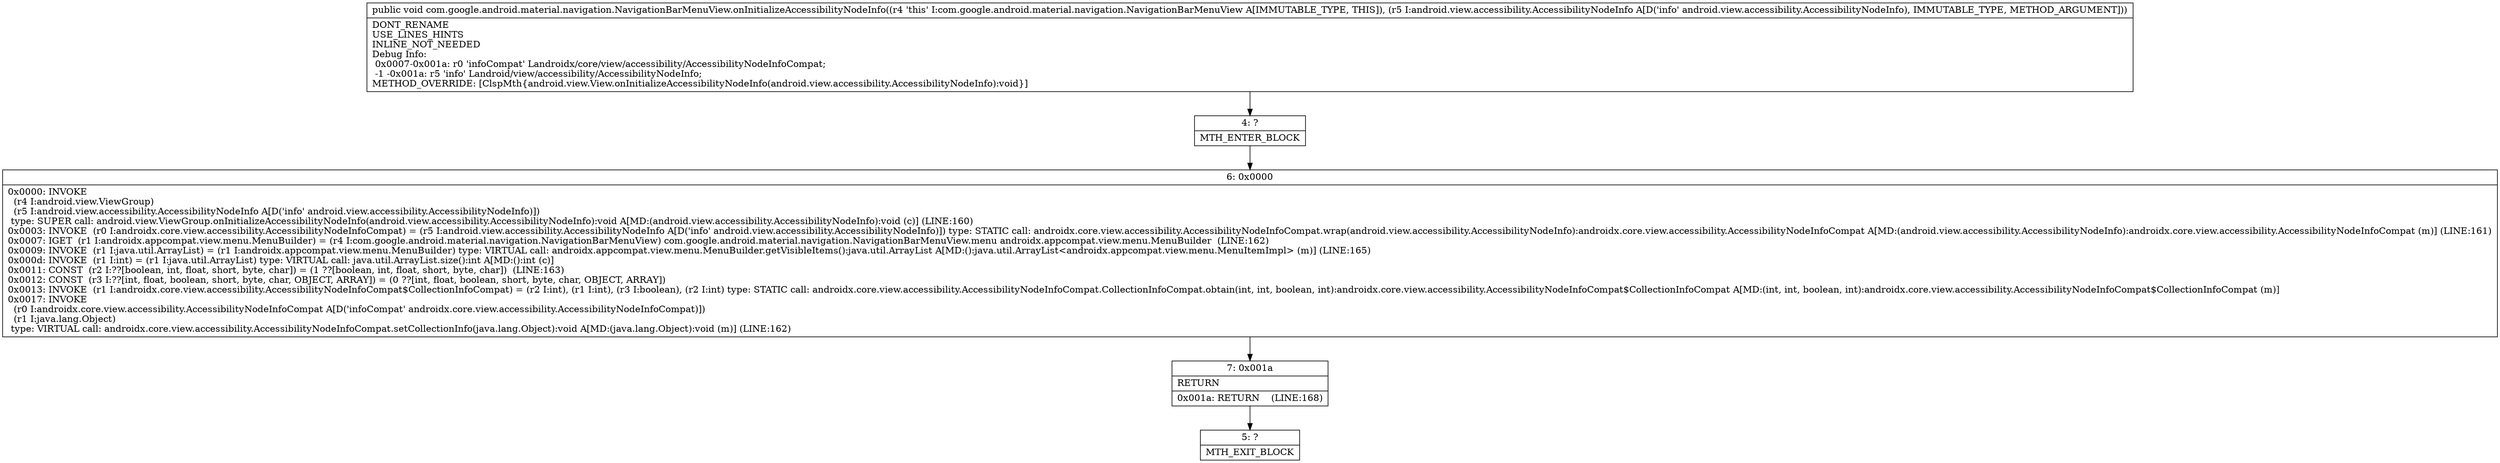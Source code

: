 digraph "CFG forcom.google.android.material.navigation.NavigationBarMenuView.onInitializeAccessibilityNodeInfo(Landroid\/view\/accessibility\/AccessibilityNodeInfo;)V" {
Node_4 [shape=record,label="{4\:\ ?|MTH_ENTER_BLOCK\l}"];
Node_6 [shape=record,label="{6\:\ 0x0000|0x0000: INVOKE  \l  (r4 I:android.view.ViewGroup)\l  (r5 I:android.view.accessibility.AccessibilityNodeInfo A[D('info' android.view.accessibility.AccessibilityNodeInfo)])\l type: SUPER call: android.view.ViewGroup.onInitializeAccessibilityNodeInfo(android.view.accessibility.AccessibilityNodeInfo):void A[MD:(android.view.accessibility.AccessibilityNodeInfo):void (c)] (LINE:160)\l0x0003: INVOKE  (r0 I:androidx.core.view.accessibility.AccessibilityNodeInfoCompat) = (r5 I:android.view.accessibility.AccessibilityNodeInfo A[D('info' android.view.accessibility.AccessibilityNodeInfo)]) type: STATIC call: androidx.core.view.accessibility.AccessibilityNodeInfoCompat.wrap(android.view.accessibility.AccessibilityNodeInfo):androidx.core.view.accessibility.AccessibilityNodeInfoCompat A[MD:(android.view.accessibility.AccessibilityNodeInfo):androidx.core.view.accessibility.AccessibilityNodeInfoCompat (m)] (LINE:161)\l0x0007: IGET  (r1 I:androidx.appcompat.view.menu.MenuBuilder) = (r4 I:com.google.android.material.navigation.NavigationBarMenuView) com.google.android.material.navigation.NavigationBarMenuView.menu androidx.appcompat.view.menu.MenuBuilder  (LINE:162)\l0x0009: INVOKE  (r1 I:java.util.ArrayList) = (r1 I:androidx.appcompat.view.menu.MenuBuilder) type: VIRTUAL call: androidx.appcompat.view.menu.MenuBuilder.getVisibleItems():java.util.ArrayList A[MD:():java.util.ArrayList\<androidx.appcompat.view.menu.MenuItemImpl\> (m)] (LINE:165)\l0x000d: INVOKE  (r1 I:int) = (r1 I:java.util.ArrayList) type: VIRTUAL call: java.util.ArrayList.size():int A[MD:():int (c)]\l0x0011: CONST  (r2 I:??[boolean, int, float, short, byte, char]) = (1 ??[boolean, int, float, short, byte, char])  (LINE:163)\l0x0012: CONST  (r3 I:??[int, float, boolean, short, byte, char, OBJECT, ARRAY]) = (0 ??[int, float, boolean, short, byte, char, OBJECT, ARRAY]) \l0x0013: INVOKE  (r1 I:androidx.core.view.accessibility.AccessibilityNodeInfoCompat$CollectionInfoCompat) = (r2 I:int), (r1 I:int), (r3 I:boolean), (r2 I:int) type: STATIC call: androidx.core.view.accessibility.AccessibilityNodeInfoCompat.CollectionInfoCompat.obtain(int, int, boolean, int):androidx.core.view.accessibility.AccessibilityNodeInfoCompat$CollectionInfoCompat A[MD:(int, int, boolean, int):androidx.core.view.accessibility.AccessibilityNodeInfoCompat$CollectionInfoCompat (m)]\l0x0017: INVOKE  \l  (r0 I:androidx.core.view.accessibility.AccessibilityNodeInfoCompat A[D('infoCompat' androidx.core.view.accessibility.AccessibilityNodeInfoCompat)])\l  (r1 I:java.lang.Object)\l type: VIRTUAL call: androidx.core.view.accessibility.AccessibilityNodeInfoCompat.setCollectionInfo(java.lang.Object):void A[MD:(java.lang.Object):void (m)] (LINE:162)\l}"];
Node_7 [shape=record,label="{7\:\ 0x001a|RETURN\l|0x001a: RETURN    (LINE:168)\l}"];
Node_5 [shape=record,label="{5\:\ ?|MTH_EXIT_BLOCK\l}"];
MethodNode[shape=record,label="{public void com.google.android.material.navigation.NavigationBarMenuView.onInitializeAccessibilityNodeInfo((r4 'this' I:com.google.android.material.navigation.NavigationBarMenuView A[IMMUTABLE_TYPE, THIS]), (r5 I:android.view.accessibility.AccessibilityNodeInfo A[D('info' android.view.accessibility.AccessibilityNodeInfo), IMMUTABLE_TYPE, METHOD_ARGUMENT]))  | DONT_RENAME\lUSE_LINES_HINTS\lINLINE_NOT_NEEDED\lDebug Info:\l  0x0007\-0x001a: r0 'infoCompat' Landroidx\/core\/view\/accessibility\/AccessibilityNodeInfoCompat;\l  \-1 \-0x001a: r5 'info' Landroid\/view\/accessibility\/AccessibilityNodeInfo;\lMETHOD_OVERRIDE: [ClspMth\{android.view.View.onInitializeAccessibilityNodeInfo(android.view.accessibility.AccessibilityNodeInfo):void\}]\l}"];
MethodNode -> Node_4;Node_4 -> Node_6;
Node_6 -> Node_7;
Node_7 -> Node_5;
}

